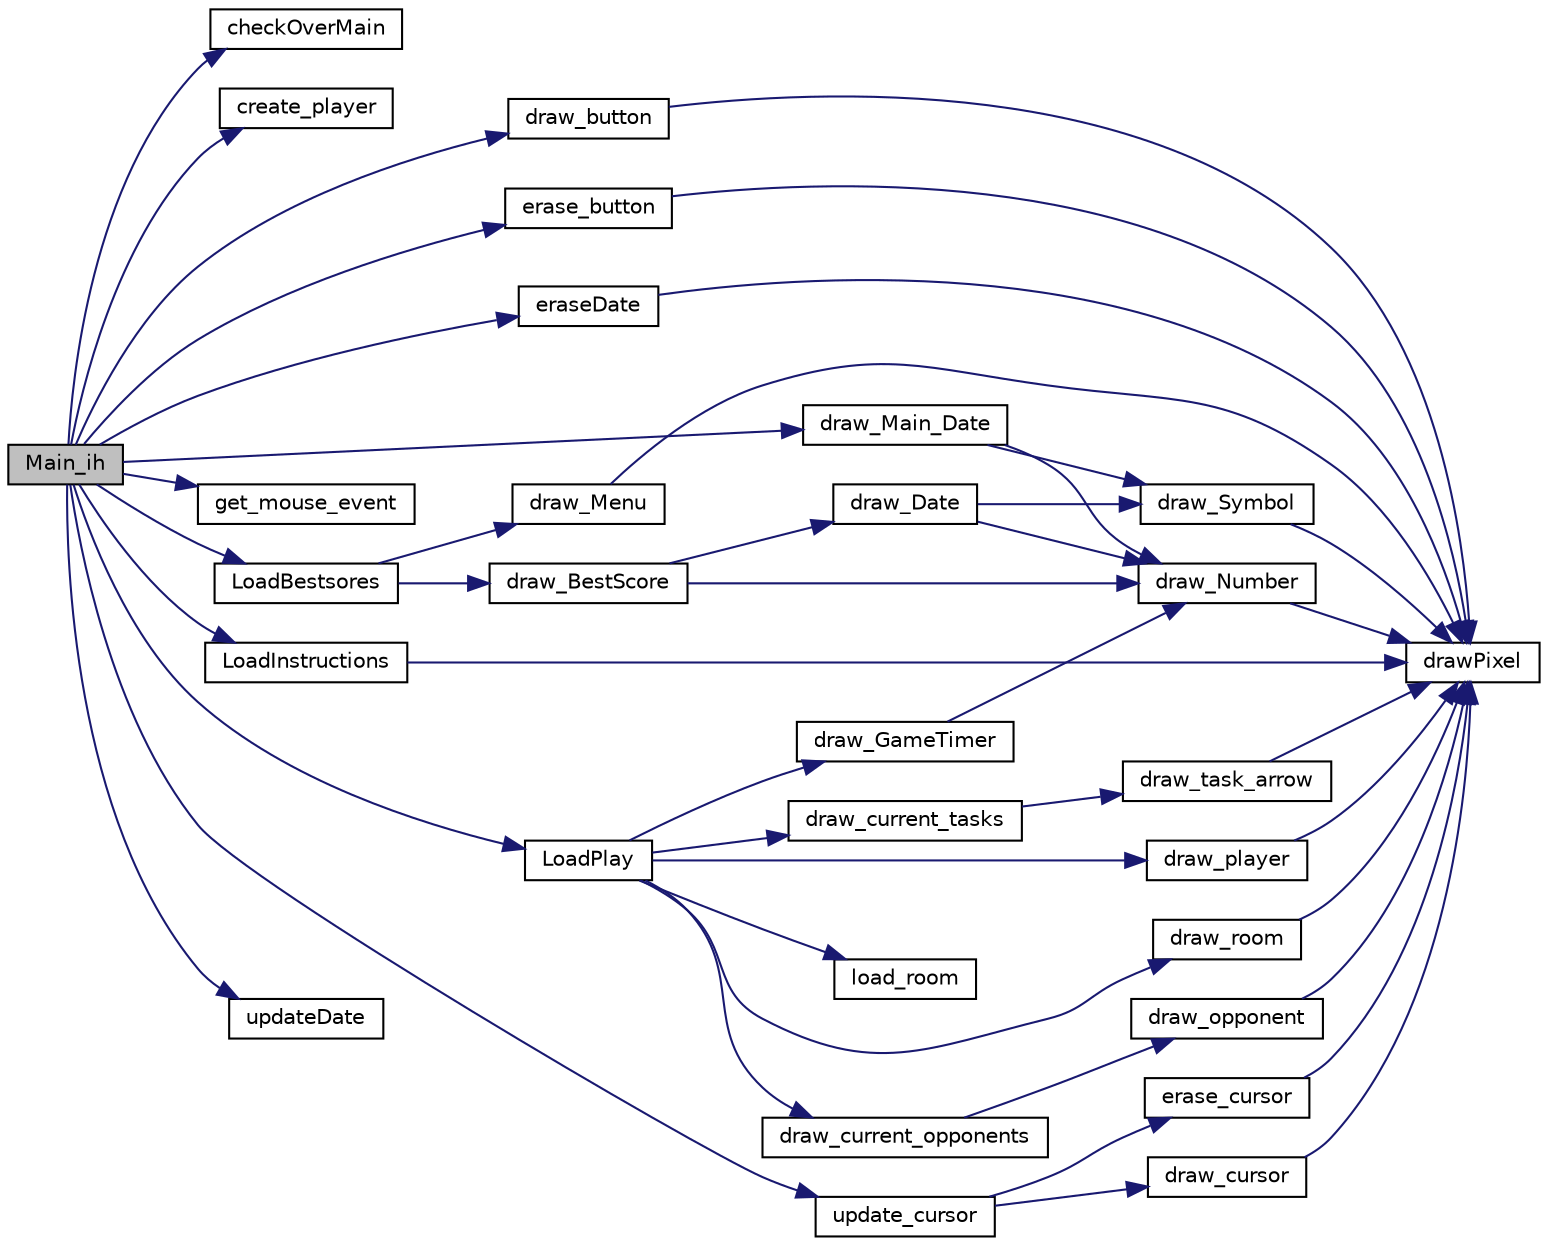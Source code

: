 digraph "Main_ih"
{
 // LATEX_PDF_SIZE
  edge [fontname="Helvetica",fontsize="10",labelfontname="Helvetica",labelfontsize="10"];
  node [fontname="Helvetica",fontsize="10",shape=record];
  rankdir="LR";
  Node1 [label="Main_ih",height=0.2,width=0.4,color="black", fillcolor="grey75", style="filled", fontcolor="black",tooltip=" "];
  Node1 -> Node2 [color="midnightblue",fontsize="10",style="solid",fontname="Helvetica"];
  Node2 [label="checkOverMain",height=0.2,width=0.4,color="black", fillcolor="white", style="filled",URL="$mouse_8c.html#a09bf2bcab848bf4c6b8dd4a56cb3d815",tooltip="Checks cursor and button collision in the main_menu."];
  Node1 -> Node3 [color="midnightblue",fontsize="10",style="solid",fontname="Helvetica"];
  Node3 [label="create_player",height=0.2,width=0.4,color="black", fillcolor="white", style="filled",URL="$_player_8c.html#a37a8bafa3bd82b382ed0dc10b6a47bc6",tooltip=" "];
  Node1 -> Node4 [color="midnightblue",fontsize="10",style="solid",fontname="Helvetica"];
  Node4 [label="draw_button",height=0.2,width=0.4,color="black", fillcolor="white", style="filled",URL="$_buttons_8c.html#a8cffe5189a594e49e7510d739e186fa0",tooltip=" "];
  Node4 -> Node5 [color="midnightblue",fontsize="10",style="solid",fontname="Helvetica"];
  Node5 [label="drawPixel",height=0.2,width=0.4,color="black", fillcolor="white", style="filled",URL="$_videocard_8c.html#a6091a4bd04596e6e8e39b7dee1e1b118",tooltip="Draws a certain pixel with a specific colour in the secondary buffer."];
  Node1 -> Node6 [color="midnightblue",fontsize="10",style="solid",fontname="Helvetica"];
  Node6 [label="draw_Main_Date",height=0.2,width=0.4,color="black", fillcolor="white", style="filled",URL="$_menus_8c.html#a2be558631806ce756546c14d1dcfd400",tooltip=" "];
  Node6 -> Node7 [color="midnightblue",fontsize="10",style="solid",fontname="Helvetica"];
  Node7 [label="draw_Number",height=0.2,width=0.4,color="black", fillcolor="white", style="filled",URL="$_menus_8c.html#ad6695b0cd150a5b834a17dcaf664c884",tooltip=" "];
  Node7 -> Node5 [color="midnightblue",fontsize="10",style="solid",fontname="Helvetica"];
  Node6 -> Node8 [color="midnightblue",fontsize="10",style="solid",fontname="Helvetica"];
  Node8 [label="draw_Symbol",height=0.2,width=0.4,color="black", fillcolor="white", style="filled",URL="$_menus_8c.html#add2b6827038a412296d2c160ea053c01",tooltip=" "];
  Node8 -> Node5 [color="midnightblue",fontsize="10",style="solid",fontname="Helvetica"];
  Node1 -> Node9 [color="midnightblue",fontsize="10",style="solid",fontname="Helvetica"];
  Node9 [label="erase_button",height=0.2,width=0.4,color="black", fillcolor="white", style="filled",URL="$_buttons_8c.html#a90cba6b6a8a859b588dcde42e7b2d5f6",tooltip=" "];
  Node9 -> Node5 [color="midnightblue",fontsize="10",style="solid",fontname="Helvetica"];
  Node1 -> Node10 [color="midnightblue",fontsize="10",style="solid",fontname="Helvetica"];
  Node10 [label="eraseDate",height=0.2,width=0.4,color="black", fillcolor="white", style="filled",URL="$_menus_8c.html#abdafa0b0196312bb4da5723af64b24aa",tooltip=" "];
  Node10 -> Node5 [color="midnightblue",fontsize="10",style="solid",fontname="Helvetica"];
  Node1 -> Node11 [color="midnightblue",fontsize="10",style="solid",fontname="Helvetica"];
  Node11 [label="get_mouse_event",height=0.2,width=0.4,color="black", fillcolor="white", style="filled",URL="$mouse_8c.html#a85e75f7cad7714586c25f99175f2b9be",tooltip="Get the mouse event object."];
  Node1 -> Node12 [color="midnightblue",fontsize="10",style="solid",fontname="Helvetica"];
  Node12 [label="LoadBestsores",height=0.2,width=0.4,color="black", fillcolor="white", style="filled",URL="$_menus_8c.html#ace31b8ab160f9392523b2eeee6bc4d3d",tooltip=" "];
  Node12 -> Node13 [color="midnightblue",fontsize="10",style="solid",fontname="Helvetica"];
  Node13 [label="draw_BestScore",height=0.2,width=0.4,color="black", fillcolor="white", style="filled",URL="$_menus_8c.html#a38b2f5edefefb84712526dfbeab6d1c7",tooltip=" "];
  Node13 -> Node14 [color="midnightblue",fontsize="10",style="solid",fontname="Helvetica"];
  Node14 [label="draw_Date",height=0.2,width=0.4,color="black", fillcolor="white", style="filled",URL="$_menus_8c.html#aab1921686c12a1657afd75ef82b79ec2",tooltip=" "];
  Node14 -> Node7 [color="midnightblue",fontsize="10",style="solid",fontname="Helvetica"];
  Node14 -> Node8 [color="midnightblue",fontsize="10",style="solid",fontname="Helvetica"];
  Node13 -> Node7 [color="midnightblue",fontsize="10",style="solid",fontname="Helvetica"];
  Node12 -> Node15 [color="midnightblue",fontsize="10",style="solid",fontname="Helvetica"];
  Node15 [label="draw_Menu",height=0.2,width=0.4,color="black", fillcolor="white", style="filled",URL="$_menus_8c.html#a85eb4dfebd2e93a5df2eb92041652bc4",tooltip=" "];
  Node15 -> Node5 [color="midnightblue",fontsize="10",style="solid",fontname="Helvetica"];
  Node1 -> Node16 [color="midnightblue",fontsize="10",style="solid",fontname="Helvetica"];
  Node16 [label="LoadInstructions",height=0.2,width=0.4,color="black", fillcolor="white", style="filled",URL="$_menus_8c.html#a5ee8ea6ea383a909ebb7fdd2dffe43c4",tooltip=" "];
  Node16 -> Node5 [color="midnightblue",fontsize="10",style="solid",fontname="Helvetica"];
  Node1 -> Node17 [color="midnightblue",fontsize="10",style="solid",fontname="Helvetica"];
  Node17 [label="LoadPlay",height=0.2,width=0.4,color="black", fillcolor="white", style="filled",URL="$_menus_8c.html#ab1d0c183f6f3c1261e727283299e7a5b",tooltip=" "];
  Node17 -> Node18 [color="midnightblue",fontsize="10",style="solid",fontname="Helvetica"];
  Node18 [label="draw_current_opponents",height=0.2,width=0.4,color="black", fillcolor="white", style="filled",URL="$_opponents_8c.html#a2e635b388f51128a51ca2e76f7a1f0e6",tooltip=" "];
  Node18 -> Node19 [color="midnightblue",fontsize="10",style="solid",fontname="Helvetica"];
  Node19 [label="draw_opponent",height=0.2,width=0.4,color="black", fillcolor="white", style="filled",URL="$_opponents_8c.html#a266cb6486a1ed361ae0381cf46ab7764",tooltip=" "];
  Node19 -> Node5 [color="midnightblue",fontsize="10",style="solid",fontname="Helvetica"];
  Node17 -> Node20 [color="midnightblue",fontsize="10",style="solid",fontname="Helvetica"];
  Node20 [label="draw_current_tasks",height=0.2,width=0.4,color="black", fillcolor="white", style="filled",URL="$_tasks_8c.html#a7367e6de842ffaeb002e99d34bbc8c5c",tooltip=" "];
  Node20 -> Node21 [color="midnightblue",fontsize="10",style="solid",fontname="Helvetica"];
  Node21 [label="draw_task_arrow",height=0.2,width=0.4,color="black", fillcolor="white", style="filled",URL="$_tasks_8c.html#a93da032b32a09169a21644aaaa9df109",tooltip=" "];
  Node21 -> Node5 [color="midnightblue",fontsize="10",style="solid",fontname="Helvetica"];
  Node17 -> Node22 [color="midnightblue",fontsize="10",style="solid",fontname="Helvetica"];
  Node22 [label="draw_GameTimer",height=0.2,width=0.4,color="black", fillcolor="white", style="filled",URL="$_menus_8c.html#a05dfd7f7c32d4a948723f0ceb4446929",tooltip=" "];
  Node22 -> Node7 [color="midnightblue",fontsize="10",style="solid",fontname="Helvetica"];
  Node17 -> Node23 [color="midnightblue",fontsize="10",style="solid",fontname="Helvetica"];
  Node23 [label="draw_player",height=0.2,width=0.4,color="black", fillcolor="white", style="filled",URL="$_player_8c.html#a21473296e1c865781a3b550ffaedbf24",tooltip=" "];
  Node23 -> Node5 [color="midnightblue",fontsize="10",style="solid",fontname="Helvetica"];
  Node17 -> Node24 [color="midnightblue",fontsize="10",style="solid",fontname="Helvetica"];
  Node24 [label="draw_room",height=0.2,width=0.4,color="black", fillcolor="white", style="filled",URL="$_rooms_8c.html#afdd3ac068f320937693d22b737d25610",tooltip=" "];
  Node24 -> Node5 [color="midnightblue",fontsize="10",style="solid",fontname="Helvetica"];
  Node17 -> Node25 [color="midnightblue",fontsize="10",style="solid",fontname="Helvetica"];
  Node25 [label="load_room",height=0.2,width=0.4,color="black", fillcolor="white", style="filled",URL="$_rooms_8c.html#a95409ba2abe4b32d559c00ba66e0f841",tooltip=" "];
  Node1 -> Node26 [color="midnightblue",fontsize="10",style="solid",fontname="Helvetica"];
  Node26 [label="update_cursor",height=0.2,width=0.4,color="black", fillcolor="white", style="filled",URL="$mouse_8c.html#aeed04eb43d034f5395e62cb8f521851b",tooltip="Changes the cursor position according to it's movement."];
  Node26 -> Node27 [color="midnightblue",fontsize="10",style="solid",fontname="Helvetica"];
  Node27 [label="draw_cursor",height=0.2,width=0.4,color="black", fillcolor="white", style="filled",URL="$mouse_8c.html#a608343c0c4fb70cff0ccd951d5d98b2a",tooltip="Draws the cursor object on the screen."];
  Node27 -> Node5 [color="midnightblue",fontsize="10",style="solid",fontname="Helvetica"];
  Node26 -> Node28 [color="midnightblue",fontsize="10",style="solid",fontname="Helvetica"];
  Node28 [label="erase_cursor",height=0.2,width=0.4,color="black", fillcolor="white", style="filled",URL="$mouse_8c.html#a954a28cd211a8ca9e076c800a8886a76",tooltip="Substitutes the cursor pixels with the background in order to erase it"];
  Node28 -> Node5 [color="midnightblue",fontsize="10",style="solid",fontname="Helvetica"];
  Node1 -> Node29 [color="midnightblue",fontsize="10",style="solid",fontname="Helvetica"];
  Node29 [label="updateDate",height=0.2,width=0.4,color="black", fillcolor="white", style="filled",URL="$_rtc_8c.html#a886f0bece1ad0cf1cbec6ad01ffca682",tooltip=" "];
}
